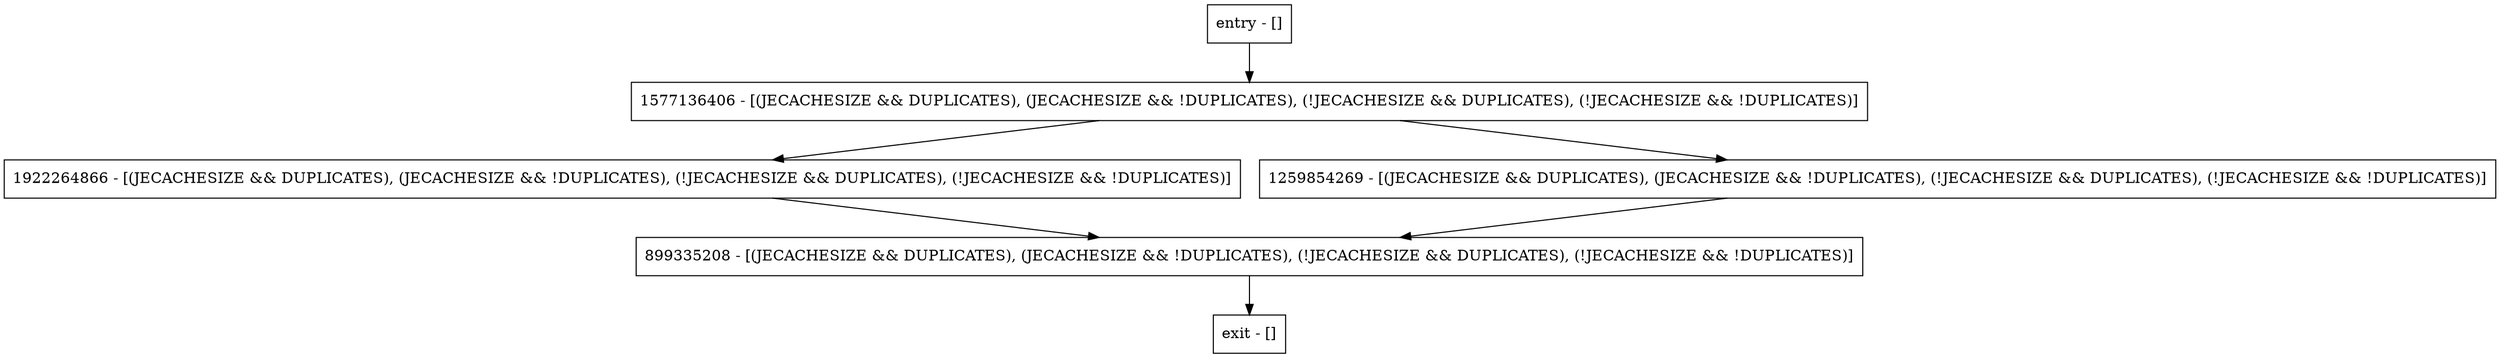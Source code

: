 digraph isExpirationInHours {
node [shape=record];
899335208 [label="899335208 - [(JECACHESIZE && DUPLICATES), (JECACHESIZE && !DUPLICATES), (!JECACHESIZE && DUPLICATES), (!JECACHESIZE && !DUPLICATES)]"];
entry [label="entry - []"];
exit [label="exit - []"];
1922264866 [label="1922264866 - [(JECACHESIZE && DUPLICATES), (JECACHESIZE && !DUPLICATES), (!JECACHESIZE && DUPLICATES), (!JECACHESIZE && !DUPLICATES)]"];
1259854269 [label="1259854269 - [(JECACHESIZE && DUPLICATES), (JECACHESIZE && !DUPLICATES), (!JECACHESIZE && DUPLICATES), (!JECACHESIZE && !DUPLICATES)]"];
1577136406 [label="1577136406 - [(JECACHESIZE && DUPLICATES), (JECACHESIZE && !DUPLICATES), (!JECACHESIZE && DUPLICATES), (!JECACHESIZE && !DUPLICATES)]"];
entry;
exit;
899335208 -> exit;
entry -> 1577136406;
1922264866 -> 899335208;
1259854269 -> 899335208;
1577136406 -> 1922264866;
1577136406 -> 1259854269;
}
